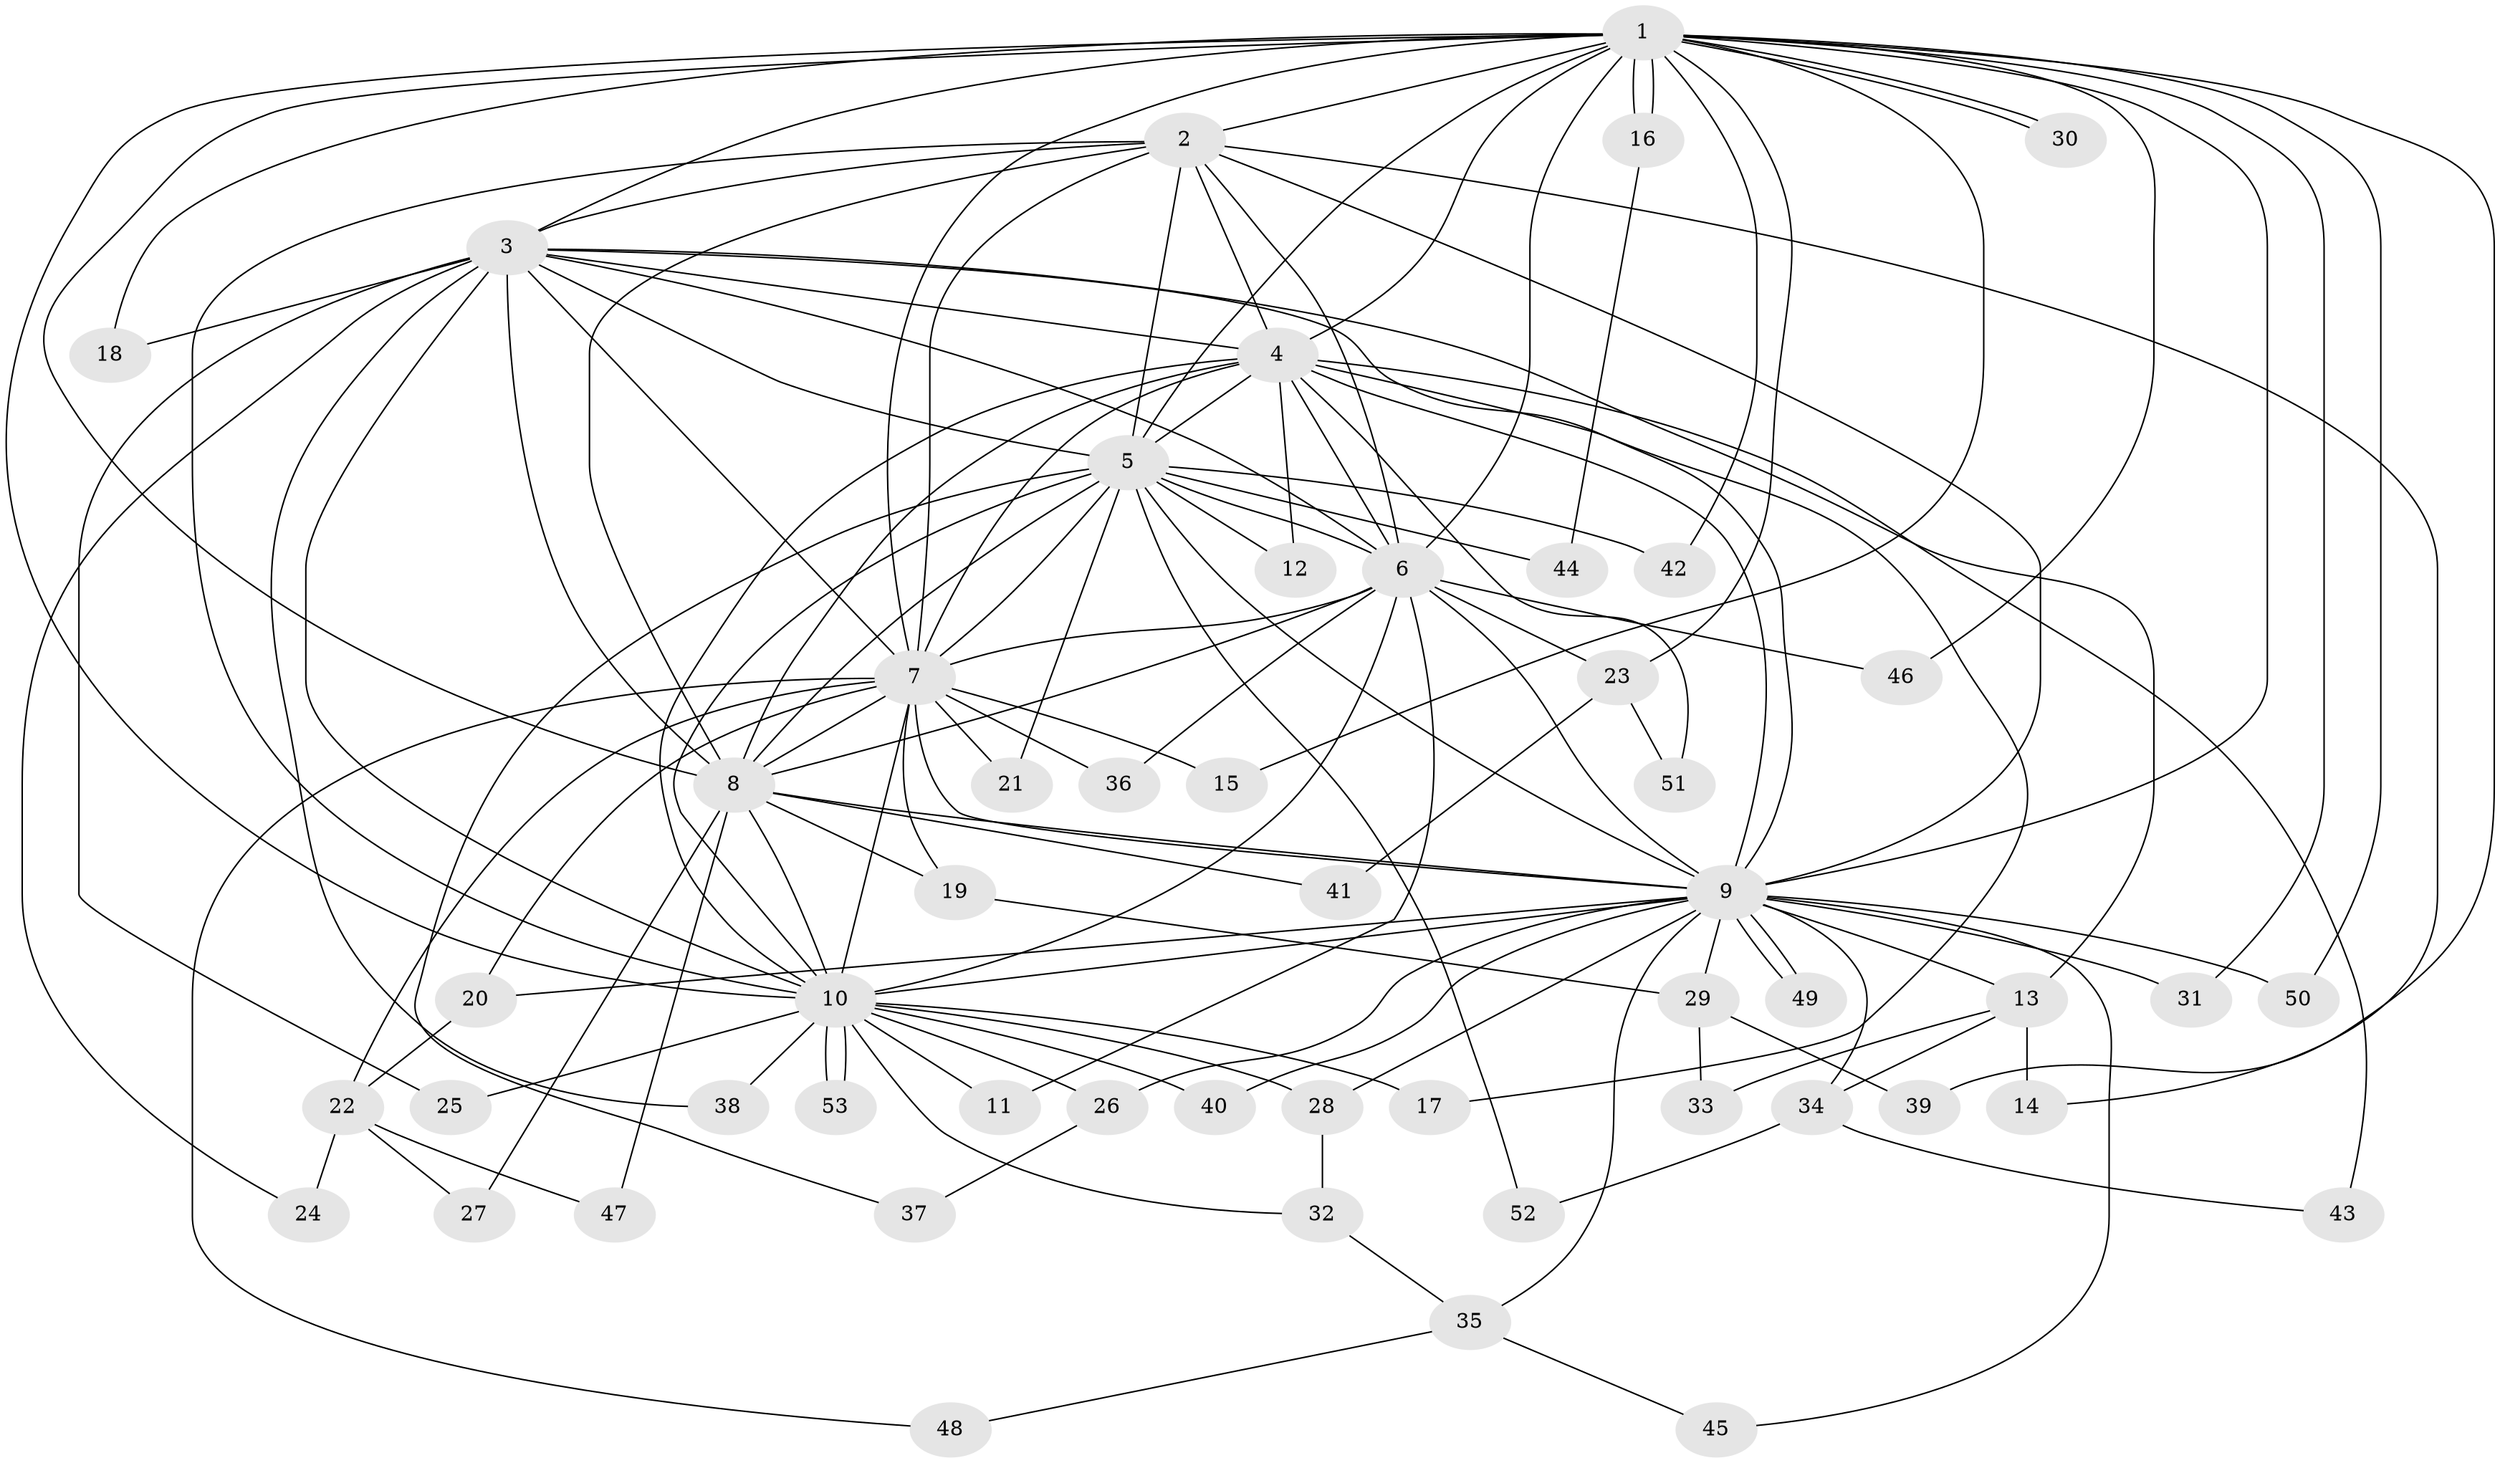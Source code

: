 // coarse degree distribution, {20: 0.047619047619047616, 8: 0.023809523809523808, 16: 0.047619047619047616, 9: 0.023809523809523808, 12: 0.023809523809523808, 15: 0.023809523809523808, 2: 0.5714285714285714, 5: 0.047619047619047616, 3: 0.09523809523809523, 4: 0.047619047619047616, 1: 0.047619047619047616}
// Generated by graph-tools (version 1.1) at 2025/51/02/27/25 19:51:52]
// undirected, 53 vertices, 131 edges
graph export_dot {
graph [start="1"]
  node [color=gray90,style=filled];
  1;
  2;
  3;
  4;
  5;
  6;
  7;
  8;
  9;
  10;
  11;
  12;
  13;
  14;
  15;
  16;
  17;
  18;
  19;
  20;
  21;
  22;
  23;
  24;
  25;
  26;
  27;
  28;
  29;
  30;
  31;
  32;
  33;
  34;
  35;
  36;
  37;
  38;
  39;
  40;
  41;
  42;
  43;
  44;
  45;
  46;
  47;
  48;
  49;
  50;
  51;
  52;
  53;
  1 -- 2;
  1 -- 3;
  1 -- 4;
  1 -- 5;
  1 -- 6;
  1 -- 7;
  1 -- 8;
  1 -- 9;
  1 -- 10;
  1 -- 15;
  1 -- 16;
  1 -- 16;
  1 -- 18;
  1 -- 23;
  1 -- 30;
  1 -- 30;
  1 -- 31;
  1 -- 39;
  1 -- 42;
  1 -- 46;
  1 -- 50;
  2 -- 3;
  2 -- 4;
  2 -- 5;
  2 -- 6;
  2 -- 7;
  2 -- 8;
  2 -- 9;
  2 -- 10;
  2 -- 14;
  3 -- 4;
  3 -- 5;
  3 -- 6;
  3 -- 7;
  3 -- 8;
  3 -- 9;
  3 -- 10;
  3 -- 13;
  3 -- 18;
  3 -- 24;
  3 -- 25;
  3 -- 38;
  4 -- 5;
  4 -- 6;
  4 -- 7;
  4 -- 8;
  4 -- 9;
  4 -- 10;
  4 -- 12;
  4 -- 17;
  4 -- 43;
  4 -- 51;
  5 -- 6;
  5 -- 7;
  5 -- 8;
  5 -- 9;
  5 -- 10;
  5 -- 12;
  5 -- 21;
  5 -- 37;
  5 -- 42;
  5 -- 44;
  5 -- 52;
  6 -- 7;
  6 -- 8;
  6 -- 9;
  6 -- 10;
  6 -- 11;
  6 -- 23;
  6 -- 36;
  6 -- 46;
  7 -- 8;
  7 -- 9;
  7 -- 10;
  7 -- 15;
  7 -- 19;
  7 -- 20;
  7 -- 21;
  7 -- 22;
  7 -- 36;
  7 -- 48;
  8 -- 9;
  8 -- 10;
  8 -- 19;
  8 -- 27;
  8 -- 41;
  8 -- 47;
  9 -- 10;
  9 -- 13;
  9 -- 20;
  9 -- 26;
  9 -- 28;
  9 -- 29;
  9 -- 31;
  9 -- 34;
  9 -- 35;
  9 -- 40;
  9 -- 45;
  9 -- 49;
  9 -- 49;
  9 -- 50;
  10 -- 11;
  10 -- 17;
  10 -- 25;
  10 -- 26;
  10 -- 28;
  10 -- 32;
  10 -- 38;
  10 -- 40;
  10 -- 53;
  10 -- 53;
  13 -- 14;
  13 -- 33;
  13 -- 34;
  16 -- 44;
  19 -- 29;
  20 -- 22;
  22 -- 24;
  22 -- 27;
  22 -- 47;
  23 -- 41;
  23 -- 51;
  26 -- 37;
  28 -- 32;
  29 -- 33;
  29 -- 39;
  32 -- 35;
  34 -- 43;
  34 -- 52;
  35 -- 45;
  35 -- 48;
}

